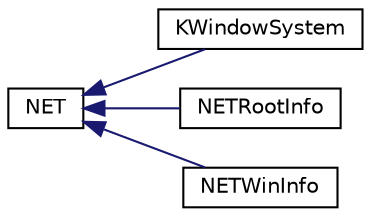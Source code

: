 digraph "Graphical Class Hierarchy"
{
  edge [fontname="Helvetica",fontsize="10",labelfontname="Helvetica",labelfontsize="10"];
  node [fontname="Helvetica",fontsize="10",shape=record];
  rankdir="LR";
  Node0 [label="NET",height=0.2,width=0.4,color="black", fillcolor="white", style="filled",URL="$classNET.html",tooltip="Base namespace class. "];
  Node0 -> Node1 [dir="back",color="midnightblue",fontsize="10",style="solid",fontname="Helvetica"];
  Node1 [label="KWindowSystem",height=0.2,width=0.4,color="black", fillcolor="white", style="filled",URL="$classKWindowSystem.html",tooltip="Convenience access to certain properties and features of the window manager. "];
  Node0 -> Node2 [dir="back",color="midnightblue",fontsize="10",style="solid",fontname="Helvetica"];
  Node2 [label="NETRootInfo",height=0.2,width=0.4,color="black", fillcolor="white", style="filled",URL="$classNETRootInfo.html",tooltip="Common API for root window properties/protocols. "];
  Node0 -> Node3 [dir="back",color="midnightblue",fontsize="10",style="solid",fontname="Helvetica"];
  Node3 [label="NETWinInfo",height=0.2,width=0.4,color="black", fillcolor="white", style="filled",URL="$classNETWinInfo.html",tooltip="Common API for application window properties/protocols. "];
}

